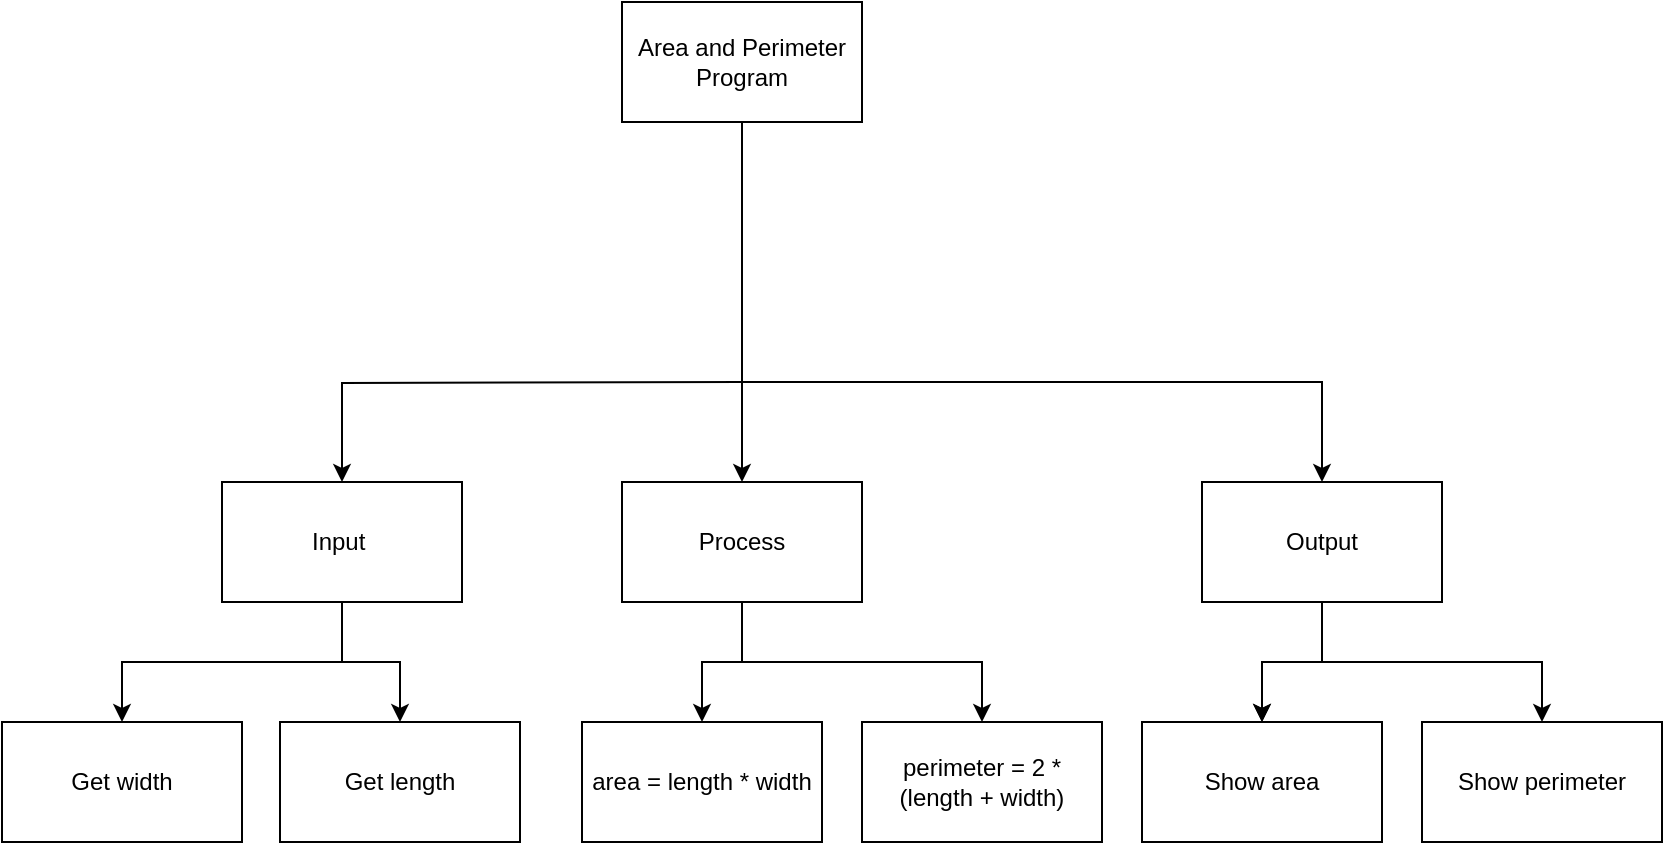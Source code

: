 <mxfile>
    <diagram id="VfDkE66yd3yha6Awm1Ob" name="Page-1">
        <mxGraphModel dx="594" dy="512" grid="1" gridSize="10" guides="1" tooltips="1" connect="1" arrows="1" fold="1" page="1" pageScale="1" pageWidth="827" pageHeight="1169" math="0" shadow="0">
            <root>
                <mxCell id="0"/>
                <mxCell id="1" parent="0"/>
                <mxCell id="2" value="Area and Perimeter Program" style="rounded=0;whiteSpace=wrap;html=1;" vertex="1" parent="1">
                    <mxGeometry x="340" y="40" width="120" height="60" as="geometry"/>
                </mxCell>
                <mxCell id="26" value="" style="edgeStyle=orthogonalEdgeStyle;rounded=0;html=1;" edge="1" parent="1" source="5" target="10">
                    <mxGeometry relative="1" as="geometry"/>
                </mxCell>
                <mxCell id="28" style="edgeStyle=orthogonalEdgeStyle;rounded=0;html=1;entryX=0.5;entryY=0;entryDx=0;entryDy=0;" edge="1" parent="1" source="5" target="9">
                    <mxGeometry relative="1" as="geometry"/>
                </mxCell>
                <mxCell id="5" value="Input&amp;nbsp;" style="rounded=0;whiteSpace=wrap;html=1;" vertex="1" parent="1">
                    <mxGeometry x="140" y="280" width="120" height="60" as="geometry"/>
                </mxCell>
                <mxCell id="9" value="Get width" style="rounded=0;whiteSpace=wrap;html=1;" vertex="1" parent="1">
                    <mxGeometry x="30" y="400" width="120" height="60" as="geometry"/>
                </mxCell>
                <mxCell id="10" value="Get length" style="rounded=0;whiteSpace=wrap;html=1;" vertex="1" parent="1">
                    <mxGeometry x="169" y="400" width="120" height="60" as="geometry"/>
                </mxCell>
                <mxCell id="4" style="edgeStyle=none;html=1;entryX=0.5;entryY=0;entryDx=0;entryDy=0;" edge="1" parent="1" source="2" target="3">
                    <mxGeometry relative="1" as="geometry"/>
                </mxCell>
                <mxCell id="6" style="edgeStyle=orthogonalEdgeStyle;html=1;rounded=0;" edge="1" parent="1" target="5">
                    <mxGeometry relative="1" as="geometry">
                        <mxPoint x="400" y="230" as="sourcePoint"/>
                        <mxPoint x="300" y="280" as="targetPoint"/>
                    </mxGeometry>
                </mxCell>
                <mxCell id="29" style="edgeStyle=orthogonalEdgeStyle;rounded=0;html=1;entryX=0.5;entryY=0;entryDx=0;entryDy=0;" edge="1" parent="1" source="3" target="21">
                    <mxGeometry relative="1" as="geometry"/>
                </mxCell>
                <mxCell id="30" style="edgeStyle=orthogonalEdgeStyle;rounded=0;html=1;entryX=0.5;entryY=0;entryDx=0;entryDy=0;" edge="1" parent="1" source="3" target="22">
                    <mxGeometry relative="1" as="geometry"/>
                </mxCell>
                <mxCell id="3" value="Process" style="rounded=0;whiteSpace=wrap;html=1;" vertex="1" parent="1">
                    <mxGeometry x="340" y="280" width="120" height="60" as="geometry"/>
                </mxCell>
                <mxCell id="33" style="edgeStyle=orthogonalEdgeStyle;rounded=0;html=1;entryX=0.5;entryY=0;entryDx=0;entryDy=0;" edge="1" parent="1" source="7" target="31">
                    <mxGeometry relative="1" as="geometry"/>
                </mxCell>
                <mxCell id="34" value="" style="edgeStyle=orthogonalEdgeStyle;rounded=0;html=1;" edge="1" parent="1" source="7" target="31">
                    <mxGeometry relative="1" as="geometry"/>
                </mxCell>
                <mxCell id="35" style="edgeStyle=orthogonalEdgeStyle;rounded=0;html=1;entryX=0.5;entryY=0;entryDx=0;entryDy=0;" edge="1" parent="1" source="7" target="32">
                    <mxGeometry relative="1" as="geometry"/>
                </mxCell>
                <mxCell id="7" value="Output" style="rounded=0;whiteSpace=wrap;html=1;" vertex="1" parent="1">
                    <mxGeometry x="630" y="280" width="120" height="60" as="geometry"/>
                </mxCell>
                <mxCell id="20" style="edgeStyle=orthogonalEdgeStyle;html=1;rounded=0;" edge="1" parent="1">
                    <mxGeometry relative="1" as="geometry">
                        <mxPoint x="400" y="240" as="sourcePoint"/>
                        <mxPoint x="690" y="280" as="targetPoint"/>
                        <Array as="points">
                            <mxPoint x="690" y="230"/>
                        </Array>
                    </mxGeometry>
                </mxCell>
                <mxCell id="21" value="area = length * width" style="rounded=0;whiteSpace=wrap;html=1;" vertex="1" parent="1">
                    <mxGeometry x="320" y="400" width="120" height="60" as="geometry"/>
                </mxCell>
                <mxCell id="22" value="perimeter = 2 * (length + width)" style="rounded=0;whiteSpace=wrap;html=1;" vertex="1" parent="1">
                    <mxGeometry x="460" y="400" width="120" height="60" as="geometry"/>
                </mxCell>
                <mxCell id="31" value="Show area" style="rounded=0;whiteSpace=wrap;html=1;" vertex="1" parent="1">
                    <mxGeometry x="600" y="400" width="120" height="60" as="geometry"/>
                </mxCell>
                <mxCell id="32" value="Show perimeter" style="rounded=0;whiteSpace=wrap;html=1;" vertex="1" parent="1">
                    <mxGeometry x="740" y="400" width="120" height="60" as="geometry"/>
                </mxCell>
            </root>
        </mxGraphModel>
    </diagram>
</mxfile>